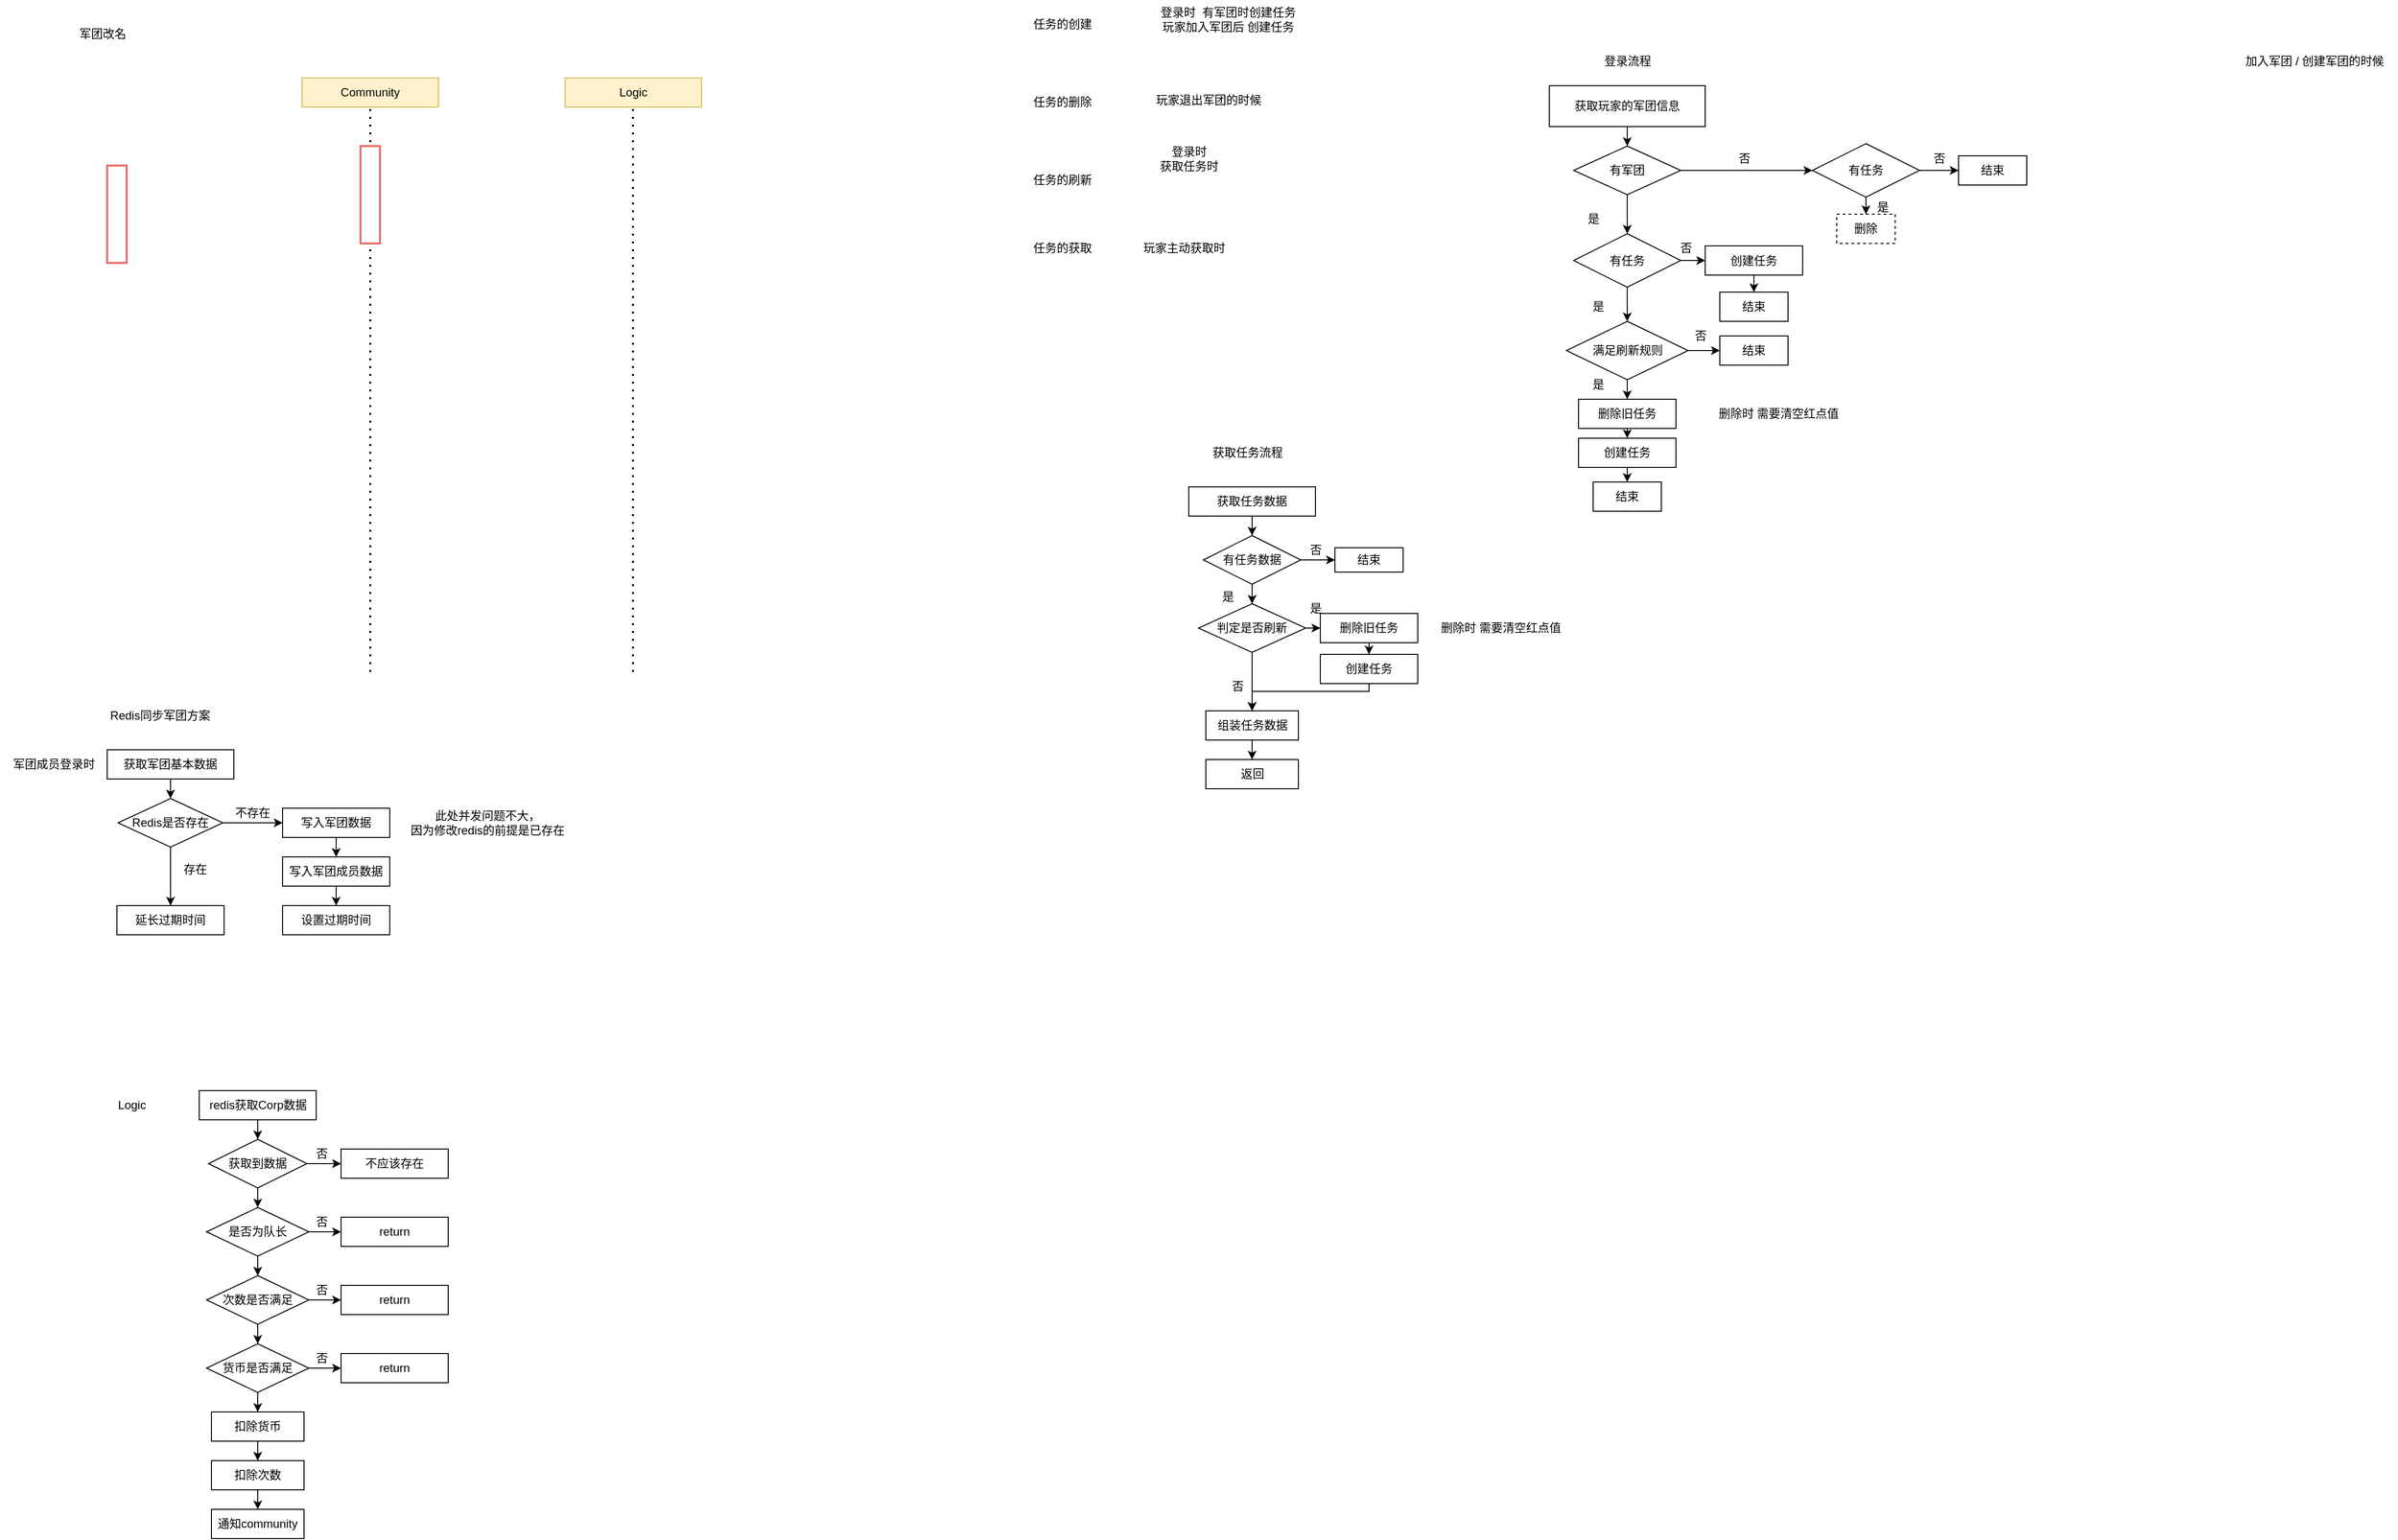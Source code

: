 <mxfile version="24.0.0" type="github">
  <diagram name="第 1 页" id="oSji3m5MZVK4zhBdaprP">
    <mxGraphModel dx="1434" dy="746" grid="1" gridSize="10" guides="1" tooltips="1" connect="1" arrows="1" fold="1" page="1" pageScale="1" pageWidth="4681" pageHeight="3300" math="0" shadow="0">
      <root>
        <mxCell id="0" />
        <mxCell id="1" parent="0" />
        <mxCell id="rDQbJ9bg_vCh2sCzomeY-5" value="军团改名" style="text;html=1;align=center;verticalAlign=middle;resizable=0;points=[];autosize=1;strokeColor=none;fillColor=none;" parent="1" vertex="1">
          <mxGeometry x="80" y="80" width="70" height="30" as="geometry" />
        </mxCell>
        <mxCell id="rDQbJ9bg_vCh2sCzomeY-9" value="" style="group" parent="1" vertex="1" connectable="0">
          <mxGeometry x="320" y="140" width="140" height="610" as="geometry" />
        </mxCell>
        <mxCell id="rDQbJ9bg_vCh2sCzomeY-2" value="Community" style="rounded=0;whiteSpace=wrap;html=1;fillColor=#fff2cc;strokeColor=#d6b656;" parent="rDQbJ9bg_vCh2sCzomeY-9" vertex="1">
          <mxGeometry width="140" height="30" as="geometry" />
        </mxCell>
        <mxCell id="rDQbJ9bg_vCh2sCzomeY-7" value="" style="endArrow=none;dashed=1;html=1;dashPattern=1 3;strokeWidth=2;rounded=0;entryX=0.5;entryY=1;entryDx=0;entryDy=0;" parent="rDQbJ9bg_vCh2sCzomeY-9" target="rDQbJ9bg_vCh2sCzomeY-2" edge="1">
          <mxGeometry width="50" height="50" relative="1" as="geometry">
            <mxPoint x="70" y="610" as="sourcePoint" />
            <mxPoint x="80" y="350" as="targetPoint" />
          </mxGeometry>
        </mxCell>
        <mxCell id="rDQbJ9bg_vCh2sCzomeY-12" value="" style="rounded=0;whiteSpace=wrap;html=1;strokeColor=#EA6B66;strokeWidth=2;" parent="rDQbJ9bg_vCh2sCzomeY-9" vertex="1">
          <mxGeometry x="60" y="70" width="20" height="100" as="geometry" />
        </mxCell>
        <mxCell id="rDQbJ9bg_vCh2sCzomeY-10" value="" style="group" parent="1" vertex="1" connectable="0">
          <mxGeometry x="590" y="140" width="140" height="610" as="geometry" />
        </mxCell>
        <mxCell id="rDQbJ9bg_vCh2sCzomeY-3" value="Logic" style="rounded=0;whiteSpace=wrap;html=1;fillColor=#fff2cc;strokeColor=#d6b656;" parent="rDQbJ9bg_vCh2sCzomeY-10" vertex="1">
          <mxGeometry width="140" height="30" as="geometry" />
        </mxCell>
        <mxCell id="rDQbJ9bg_vCh2sCzomeY-8" value="" style="endArrow=none;dashed=1;html=1;dashPattern=1 3;strokeWidth=2;rounded=0;entryX=0.5;entryY=1;entryDx=0;entryDy=0;" parent="rDQbJ9bg_vCh2sCzomeY-10" edge="1">
          <mxGeometry width="50" height="50" relative="1" as="geometry">
            <mxPoint x="69.58" y="610" as="sourcePoint" />
            <mxPoint x="69.58" y="30" as="targetPoint" />
          </mxGeometry>
        </mxCell>
        <mxCell id="rDQbJ9bg_vCh2sCzomeY-11" value="" style="rounded=0;whiteSpace=wrap;html=1;strokeColor=#EA6B66;strokeWidth=2;" parent="1" vertex="1">
          <mxGeometry x="120" y="230" width="20" height="100" as="geometry" />
        </mxCell>
        <mxCell id="rDQbJ9bg_vCh2sCzomeY-13" value="Redis同步军团方案" style="text;html=1;align=center;verticalAlign=middle;resizable=0;points=[];autosize=1;strokeColor=none;fillColor=none;" parent="1" vertex="1">
          <mxGeometry x="108.75" y="780" width="130" height="30" as="geometry" />
        </mxCell>
        <mxCell id="rDQbJ9bg_vCh2sCzomeY-16" style="edgeStyle=orthogonalEdgeStyle;rounded=0;orthogonalLoop=1;jettySize=auto;html=1;exitX=0.5;exitY=1;exitDx=0;exitDy=0;entryX=0.5;entryY=0;entryDx=0;entryDy=0;" parent="1" source="rDQbJ9bg_vCh2sCzomeY-14" target="rDQbJ9bg_vCh2sCzomeY-15" edge="1">
          <mxGeometry relative="1" as="geometry" />
        </mxCell>
        <mxCell id="rDQbJ9bg_vCh2sCzomeY-14" value="获取军团基本数据" style="rounded=0;whiteSpace=wrap;html=1;" parent="1" vertex="1">
          <mxGeometry x="120" y="830" width="130" height="30" as="geometry" />
        </mxCell>
        <mxCell id="rDQbJ9bg_vCh2sCzomeY-20" style="edgeStyle=orthogonalEdgeStyle;rounded=0;orthogonalLoop=1;jettySize=auto;html=1;exitX=1;exitY=0.5;exitDx=0;exitDy=0;" parent="1" source="rDQbJ9bg_vCh2sCzomeY-15" target="rDQbJ9bg_vCh2sCzomeY-18" edge="1">
          <mxGeometry relative="1" as="geometry" />
        </mxCell>
        <mxCell id="rDQbJ9bg_vCh2sCzomeY-27" style="edgeStyle=orthogonalEdgeStyle;rounded=0;orthogonalLoop=1;jettySize=auto;html=1;exitX=0.5;exitY=1;exitDx=0;exitDy=0;" parent="1" source="rDQbJ9bg_vCh2sCzomeY-15" target="rDQbJ9bg_vCh2sCzomeY-17" edge="1">
          <mxGeometry relative="1" as="geometry" />
        </mxCell>
        <mxCell id="rDQbJ9bg_vCh2sCzomeY-15" value="Redis是否存在" style="rhombus;whiteSpace=wrap;html=1;" parent="1" vertex="1">
          <mxGeometry x="131.25" y="880" width="107.5" height="50" as="geometry" />
        </mxCell>
        <mxCell id="rDQbJ9bg_vCh2sCzomeY-17" value="延长过期时间" style="rounded=0;whiteSpace=wrap;html=1;" parent="1" vertex="1">
          <mxGeometry x="130" y="990" width="110" height="30" as="geometry" />
        </mxCell>
        <mxCell id="rDQbJ9bg_vCh2sCzomeY-21" style="edgeStyle=orthogonalEdgeStyle;rounded=0;orthogonalLoop=1;jettySize=auto;html=1;exitX=0.5;exitY=1;exitDx=0;exitDy=0;" parent="1" source="rDQbJ9bg_vCh2sCzomeY-18" target="rDQbJ9bg_vCh2sCzomeY-19" edge="1">
          <mxGeometry relative="1" as="geometry" />
        </mxCell>
        <mxCell id="rDQbJ9bg_vCh2sCzomeY-18" value="写入军团数据" style="rounded=0;whiteSpace=wrap;html=1;" parent="1" vertex="1">
          <mxGeometry x="300" y="890" width="110" height="30" as="geometry" />
        </mxCell>
        <mxCell id="rDQbJ9bg_vCh2sCzomeY-24" style="edgeStyle=orthogonalEdgeStyle;rounded=0;orthogonalLoop=1;jettySize=auto;html=1;exitX=0.5;exitY=1;exitDx=0;exitDy=0;" parent="1" source="rDQbJ9bg_vCh2sCzomeY-19" target="rDQbJ9bg_vCh2sCzomeY-22" edge="1">
          <mxGeometry relative="1" as="geometry" />
        </mxCell>
        <mxCell id="rDQbJ9bg_vCh2sCzomeY-19" value="写入军团成员数据" style="rounded=0;whiteSpace=wrap;html=1;" parent="1" vertex="1">
          <mxGeometry x="300" y="940" width="110" height="30" as="geometry" />
        </mxCell>
        <mxCell id="rDQbJ9bg_vCh2sCzomeY-22" value="设置过期时间" style="rounded=0;whiteSpace=wrap;html=1;" parent="1" vertex="1">
          <mxGeometry x="300" y="990" width="110" height="30" as="geometry" />
        </mxCell>
        <mxCell id="rDQbJ9bg_vCh2sCzomeY-23" value="军团成员登录时" style="text;html=1;align=center;verticalAlign=middle;resizable=0;points=[];autosize=1;strokeColor=none;fillColor=none;" parent="1" vertex="1">
          <mxGeometry x="10" y="830" width="110" height="30" as="geometry" />
        </mxCell>
        <mxCell id="rDQbJ9bg_vCh2sCzomeY-26" value="此处并发问题不大，&lt;br&gt;因为修改redis的前提是已存在" style="text;html=1;align=center;verticalAlign=middle;resizable=0;points=[];autosize=1;strokeColor=none;fillColor=none;" parent="1" vertex="1">
          <mxGeometry x="420" y="885" width="180" height="40" as="geometry" />
        </mxCell>
        <mxCell id="rDQbJ9bg_vCh2sCzomeY-28" value="不存在" style="text;html=1;align=center;verticalAlign=middle;resizable=0;points=[];autosize=1;strokeColor=none;fillColor=none;" parent="1" vertex="1">
          <mxGeometry x="238.75" y="880" width="60" height="30" as="geometry" />
        </mxCell>
        <mxCell id="rDQbJ9bg_vCh2sCzomeY-29" value="存在" style="text;html=1;align=center;verticalAlign=middle;resizable=0;points=[];autosize=1;strokeColor=none;fillColor=none;" parent="1" vertex="1">
          <mxGeometry x="185" y="938" width="50" height="30" as="geometry" />
        </mxCell>
        <mxCell id="rDQbJ9bg_vCh2sCzomeY-56" style="edgeStyle=orthogonalEdgeStyle;rounded=0;orthogonalLoop=1;jettySize=auto;html=1;exitX=0.5;exitY=1;exitDx=0;exitDy=0;" parent="1" source="rDQbJ9bg_vCh2sCzomeY-32" target="rDQbJ9bg_vCh2sCzomeY-33" edge="1">
          <mxGeometry relative="1" as="geometry" />
        </mxCell>
        <mxCell id="rDQbJ9bg_vCh2sCzomeY-32" value="redis获取Corp数据" style="rounded=0;whiteSpace=wrap;html=1;" parent="1" vertex="1">
          <mxGeometry x="214.5" y="1180" width="120" height="30" as="geometry" />
        </mxCell>
        <mxCell id="rDQbJ9bg_vCh2sCzomeY-54" style="edgeStyle=orthogonalEdgeStyle;rounded=0;orthogonalLoop=1;jettySize=auto;html=1;exitX=0.5;exitY=1;exitDx=0;exitDy=0;entryX=0.5;entryY=0;entryDx=0;entryDy=0;" parent="1" source="rDQbJ9bg_vCh2sCzomeY-33" target="rDQbJ9bg_vCh2sCzomeY-36" edge="1">
          <mxGeometry relative="1" as="geometry" />
        </mxCell>
        <mxCell id="rDQbJ9bg_vCh2sCzomeY-55" style="edgeStyle=orthogonalEdgeStyle;rounded=0;orthogonalLoop=1;jettySize=auto;html=1;exitX=1;exitY=0.5;exitDx=0;exitDy=0;" parent="1" source="rDQbJ9bg_vCh2sCzomeY-33" target="rDQbJ9bg_vCh2sCzomeY-34" edge="1">
          <mxGeometry relative="1" as="geometry" />
        </mxCell>
        <mxCell id="rDQbJ9bg_vCh2sCzomeY-33" value="获取到数据" style="rhombus;whiteSpace=wrap;html=1;" parent="1" vertex="1">
          <mxGeometry x="224" y="1230" width="101" height="50" as="geometry" />
        </mxCell>
        <mxCell id="rDQbJ9bg_vCh2sCzomeY-34" value="不应该存在" style="whiteSpace=wrap;html=1;" parent="1" vertex="1">
          <mxGeometry x="360" y="1240" width="110" height="30" as="geometry" />
        </mxCell>
        <mxCell id="rDQbJ9bg_vCh2sCzomeY-43" style="edgeStyle=orthogonalEdgeStyle;rounded=0;orthogonalLoop=1;jettySize=auto;html=1;exitX=0.5;exitY=1;exitDx=0;exitDy=0;" parent="1" source="rDQbJ9bg_vCh2sCzomeY-36" target="rDQbJ9bg_vCh2sCzomeY-37" edge="1">
          <mxGeometry relative="1" as="geometry" />
        </mxCell>
        <mxCell id="rDQbJ9bg_vCh2sCzomeY-53" style="edgeStyle=orthogonalEdgeStyle;rounded=0;orthogonalLoop=1;jettySize=auto;html=1;exitX=1;exitY=0.5;exitDx=0;exitDy=0;" parent="1" source="rDQbJ9bg_vCh2sCzomeY-36" target="rDQbJ9bg_vCh2sCzomeY-48" edge="1">
          <mxGeometry relative="1" as="geometry" />
        </mxCell>
        <mxCell id="rDQbJ9bg_vCh2sCzomeY-36" value="是否为队长" style="rhombus;whiteSpace=wrap;html=1;" parent="1" vertex="1">
          <mxGeometry x="222" y="1300" width="105" height="50" as="geometry" />
        </mxCell>
        <mxCell id="rDQbJ9bg_vCh2sCzomeY-44" style="edgeStyle=orthogonalEdgeStyle;rounded=0;orthogonalLoop=1;jettySize=auto;html=1;exitX=0.5;exitY=1;exitDx=0;exitDy=0;" parent="1" source="rDQbJ9bg_vCh2sCzomeY-37" target="rDQbJ9bg_vCh2sCzomeY-39" edge="1">
          <mxGeometry relative="1" as="geometry" />
        </mxCell>
        <mxCell id="rDQbJ9bg_vCh2sCzomeY-51" style="edgeStyle=orthogonalEdgeStyle;rounded=0;orthogonalLoop=1;jettySize=auto;html=1;exitX=1;exitY=0.5;exitDx=0;exitDy=0;entryX=0;entryY=0.5;entryDx=0;entryDy=0;" parent="1" source="rDQbJ9bg_vCh2sCzomeY-37" target="rDQbJ9bg_vCh2sCzomeY-49" edge="1">
          <mxGeometry relative="1" as="geometry" />
        </mxCell>
        <mxCell id="rDQbJ9bg_vCh2sCzomeY-37" value="次数是否满足" style="rhombus;whiteSpace=wrap;html=1;" parent="1" vertex="1">
          <mxGeometry x="222" y="1370" width="105" height="50" as="geometry" />
        </mxCell>
        <mxCell id="rDQbJ9bg_vCh2sCzomeY-45" style="edgeStyle=orthogonalEdgeStyle;rounded=0;orthogonalLoop=1;jettySize=auto;html=1;exitX=0.5;exitY=1;exitDx=0;exitDy=0;" parent="1" source="rDQbJ9bg_vCh2sCzomeY-39" target="rDQbJ9bg_vCh2sCzomeY-40" edge="1">
          <mxGeometry relative="1" as="geometry" />
        </mxCell>
        <mxCell id="rDQbJ9bg_vCh2sCzomeY-52" style="edgeStyle=orthogonalEdgeStyle;rounded=0;orthogonalLoop=1;jettySize=auto;html=1;exitX=1;exitY=0.5;exitDx=0;exitDy=0;" parent="1" source="rDQbJ9bg_vCh2sCzomeY-39" target="rDQbJ9bg_vCh2sCzomeY-50" edge="1">
          <mxGeometry relative="1" as="geometry" />
        </mxCell>
        <mxCell id="rDQbJ9bg_vCh2sCzomeY-39" value="货币是否满足" style="rhombus;whiteSpace=wrap;html=1;" parent="1" vertex="1">
          <mxGeometry x="222" y="1440" width="105" height="50" as="geometry" />
        </mxCell>
        <mxCell id="rDQbJ9bg_vCh2sCzomeY-46" style="edgeStyle=orthogonalEdgeStyle;rounded=0;orthogonalLoop=1;jettySize=auto;html=1;exitX=0.5;exitY=1;exitDx=0;exitDy=0;" parent="1" source="rDQbJ9bg_vCh2sCzomeY-40" target="rDQbJ9bg_vCh2sCzomeY-41" edge="1">
          <mxGeometry relative="1" as="geometry" />
        </mxCell>
        <mxCell id="rDQbJ9bg_vCh2sCzomeY-40" value="扣除货币" style="rounded=0;whiteSpace=wrap;html=1;" parent="1" vertex="1">
          <mxGeometry x="227" y="1510" width="95" height="30" as="geometry" />
        </mxCell>
        <mxCell id="rDQbJ9bg_vCh2sCzomeY-47" style="edgeStyle=orthogonalEdgeStyle;rounded=0;orthogonalLoop=1;jettySize=auto;html=1;exitX=0.5;exitY=1;exitDx=0;exitDy=0;entryX=0.5;entryY=0;entryDx=0;entryDy=0;" parent="1" source="rDQbJ9bg_vCh2sCzomeY-41" target="rDQbJ9bg_vCh2sCzomeY-42" edge="1">
          <mxGeometry relative="1" as="geometry" />
        </mxCell>
        <mxCell id="rDQbJ9bg_vCh2sCzomeY-41" value="扣除次数" style="rounded=0;whiteSpace=wrap;html=1;" parent="1" vertex="1">
          <mxGeometry x="227" y="1560" width="95" height="30" as="geometry" />
        </mxCell>
        <mxCell id="rDQbJ9bg_vCh2sCzomeY-42" value="通知community" style="rounded=0;whiteSpace=wrap;html=1;" parent="1" vertex="1">
          <mxGeometry x="227" y="1610" width="95" height="30" as="geometry" />
        </mxCell>
        <mxCell id="rDQbJ9bg_vCh2sCzomeY-48" value="return" style="whiteSpace=wrap;html=1;" parent="1" vertex="1">
          <mxGeometry x="360" y="1310" width="110" height="30" as="geometry" />
        </mxCell>
        <mxCell id="rDQbJ9bg_vCh2sCzomeY-49" value="return" style="whiteSpace=wrap;html=1;" parent="1" vertex="1">
          <mxGeometry x="360" y="1380" width="110" height="30" as="geometry" />
        </mxCell>
        <mxCell id="rDQbJ9bg_vCh2sCzomeY-50" value="return" style="whiteSpace=wrap;html=1;" parent="1" vertex="1">
          <mxGeometry x="360" y="1450" width="110" height="30" as="geometry" />
        </mxCell>
        <mxCell id="rDQbJ9bg_vCh2sCzomeY-57" value="否" style="text;html=1;align=center;verticalAlign=middle;resizable=0;points=[];autosize=1;strokeColor=none;fillColor=none;" parent="1" vertex="1">
          <mxGeometry x="320" y="1230" width="40" height="30" as="geometry" />
        </mxCell>
        <mxCell id="rDQbJ9bg_vCh2sCzomeY-58" value="否" style="text;html=1;align=center;verticalAlign=middle;resizable=0;points=[];autosize=1;strokeColor=none;fillColor=none;" parent="1" vertex="1">
          <mxGeometry x="320" y="1300" width="40" height="30" as="geometry" />
        </mxCell>
        <mxCell id="rDQbJ9bg_vCh2sCzomeY-59" value="否" style="text;html=1;align=center;verticalAlign=middle;resizable=0;points=[];autosize=1;strokeColor=none;fillColor=none;" parent="1" vertex="1">
          <mxGeometry x="320" y="1370" width="40" height="30" as="geometry" />
        </mxCell>
        <mxCell id="rDQbJ9bg_vCh2sCzomeY-61" value="否" style="text;html=1;align=center;verticalAlign=middle;resizable=0;points=[];autosize=1;strokeColor=none;fillColor=none;" parent="1" vertex="1">
          <mxGeometry x="320" y="1440" width="40" height="30" as="geometry" />
        </mxCell>
        <mxCell id="rDQbJ9bg_vCh2sCzomeY-62" value="Logic" style="text;html=1;align=center;verticalAlign=middle;resizable=0;points=[];autosize=1;strokeColor=none;fillColor=none;" parent="1" vertex="1">
          <mxGeometry x="120" y="1180" width="50" height="30" as="geometry" />
        </mxCell>
        <mxCell id="Tj6smirL2t5hEGaFXOOK-1" value="任务的创建" style="text;html=1;align=center;verticalAlign=middle;resizable=0;points=[];autosize=1;strokeColor=none;fillColor=none;" vertex="1" parent="1">
          <mxGeometry x="1060" y="70" width="80" height="30" as="geometry" />
        </mxCell>
        <mxCell id="Tj6smirL2t5hEGaFXOOK-2" value="任务的删除" style="text;html=1;align=center;verticalAlign=middle;resizable=0;points=[];autosize=1;strokeColor=none;fillColor=none;" vertex="1" parent="1">
          <mxGeometry x="1060" y="150" width="80" height="30" as="geometry" />
        </mxCell>
        <mxCell id="Tj6smirL2t5hEGaFXOOK-3" value="任务的刷新" style="text;html=1;align=center;verticalAlign=middle;resizable=0;points=[];autosize=1;strokeColor=none;fillColor=none;" vertex="1" parent="1">
          <mxGeometry x="1060" y="230" width="80" height="30" as="geometry" />
        </mxCell>
        <mxCell id="Tj6smirL2t5hEGaFXOOK-4" value="任务的获取" style="text;html=1;align=center;verticalAlign=middle;resizable=0;points=[];autosize=1;strokeColor=none;fillColor=none;" vertex="1" parent="1">
          <mxGeometry x="1060" y="300" width="80" height="30" as="geometry" />
        </mxCell>
        <mxCell id="Tj6smirL2t5hEGaFXOOK-5" value="登录时&amp;nbsp; 有军团时创建任务&lt;div&gt;玩家加入军团后 创建任务&lt;/div&gt;" style="text;html=1;align=center;verticalAlign=middle;resizable=0;points=[];autosize=1;strokeColor=none;fillColor=none;" vertex="1" parent="1">
          <mxGeometry x="1190" y="60" width="160" height="40" as="geometry" />
        </mxCell>
        <mxCell id="Tj6smirL2t5hEGaFXOOK-6" value="玩家退出军团的时候" style="text;html=1;align=center;verticalAlign=middle;resizable=0;points=[];autosize=1;strokeColor=none;fillColor=none;" vertex="1" parent="1">
          <mxGeometry x="1185" y="148" width="130" height="30" as="geometry" />
        </mxCell>
        <mxCell id="Tj6smirL2t5hEGaFXOOK-7" value="登录时&lt;div&gt;获取任务时&lt;/div&gt;" style="text;html=1;align=center;verticalAlign=middle;resizable=0;points=[];autosize=1;strokeColor=none;fillColor=none;" vertex="1" parent="1">
          <mxGeometry x="1190" y="203" width="80" height="40" as="geometry" />
        </mxCell>
        <mxCell id="Tj6smirL2t5hEGaFXOOK-8" value="玩家主动获取时" style="text;html=1;align=center;verticalAlign=middle;resizable=0;points=[];autosize=1;strokeColor=none;fillColor=none;" vertex="1" parent="1">
          <mxGeometry x="1170" y="300" width="110" height="30" as="geometry" />
        </mxCell>
        <mxCell id="Tj6smirL2t5hEGaFXOOK-29" style="edgeStyle=orthogonalEdgeStyle;rounded=0;orthogonalLoop=1;jettySize=auto;html=1;exitX=0.5;exitY=1;exitDx=0;exitDy=0;" edge="1" parent="1" source="Tj6smirL2t5hEGaFXOOK-9" target="Tj6smirL2t5hEGaFXOOK-11">
          <mxGeometry relative="1" as="geometry" />
        </mxCell>
        <mxCell id="Tj6smirL2t5hEGaFXOOK-9" value="获取玩家的军团信息" style="rounded=0;whiteSpace=wrap;html=1;" vertex="1" parent="1">
          <mxGeometry x="1600" y="148" width="160" height="42" as="geometry" />
        </mxCell>
        <mxCell id="Tj6smirL2t5hEGaFXOOK-10" value="登录流程" style="text;html=1;align=center;verticalAlign=middle;resizable=0;points=[];autosize=1;strokeColor=none;fillColor=none;" vertex="1" parent="1">
          <mxGeometry x="1645" y="108" width="70" height="30" as="geometry" />
        </mxCell>
        <mxCell id="Tj6smirL2t5hEGaFXOOK-30" style="edgeStyle=orthogonalEdgeStyle;rounded=0;orthogonalLoop=1;jettySize=auto;html=1;exitX=1;exitY=0.5;exitDx=0;exitDy=0;entryX=0;entryY=0.5;entryDx=0;entryDy=0;" edge="1" parent="1" source="Tj6smirL2t5hEGaFXOOK-11" target="Tj6smirL2t5hEGaFXOOK-15">
          <mxGeometry relative="1" as="geometry" />
        </mxCell>
        <mxCell id="Tj6smirL2t5hEGaFXOOK-33" style="edgeStyle=orthogonalEdgeStyle;rounded=0;orthogonalLoop=1;jettySize=auto;html=1;exitX=0.5;exitY=1;exitDx=0;exitDy=0;" edge="1" parent="1" source="Tj6smirL2t5hEGaFXOOK-11" target="Tj6smirL2t5hEGaFXOOK-19">
          <mxGeometry relative="1" as="geometry" />
        </mxCell>
        <mxCell id="Tj6smirL2t5hEGaFXOOK-11" value="有军团" style="rhombus;whiteSpace=wrap;html=1;" vertex="1" parent="1">
          <mxGeometry x="1625" y="210" width="110" height="50" as="geometry" />
        </mxCell>
        <mxCell id="Tj6smirL2t5hEGaFXOOK-31" style="edgeStyle=orthogonalEdgeStyle;rounded=0;orthogonalLoop=1;jettySize=auto;html=1;exitX=1;exitY=0.5;exitDx=0;exitDy=0;" edge="1" parent="1" source="Tj6smirL2t5hEGaFXOOK-15" target="Tj6smirL2t5hEGaFXOOK-18">
          <mxGeometry relative="1" as="geometry" />
        </mxCell>
        <mxCell id="Tj6smirL2t5hEGaFXOOK-32" style="edgeStyle=orthogonalEdgeStyle;rounded=0;orthogonalLoop=1;jettySize=auto;html=1;exitX=0.5;exitY=1;exitDx=0;exitDy=0;" edge="1" parent="1" source="Tj6smirL2t5hEGaFXOOK-15" target="Tj6smirL2t5hEGaFXOOK-17">
          <mxGeometry relative="1" as="geometry" />
        </mxCell>
        <mxCell id="Tj6smirL2t5hEGaFXOOK-15" value="有任务" style="rhombus;whiteSpace=wrap;html=1;" vertex="1" parent="1">
          <mxGeometry x="1870" y="207.5" width="110" height="55" as="geometry" />
        </mxCell>
        <mxCell id="Tj6smirL2t5hEGaFXOOK-17" value="删除" style="whiteSpace=wrap;html=1;dashed=1;" vertex="1" parent="1">
          <mxGeometry x="1895" y="280" width="60" height="30" as="geometry" />
        </mxCell>
        <mxCell id="Tj6smirL2t5hEGaFXOOK-18" value="结束" style="whiteSpace=wrap;html=1;" vertex="1" parent="1">
          <mxGeometry x="2020" y="220" width="70" height="30" as="geometry" />
        </mxCell>
        <mxCell id="Tj6smirL2t5hEGaFXOOK-34" style="edgeStyle=orthogonalEdgeStyle;rounded=0;orthogonalLoop=1;jettySize=auto;html=1;exitX=1;exitY=0.5;exitDx=0;exitDy=0;entryX=0;entryY=0.5;entryDx=0;entryDy=0;" edge="1" parent="1" source="Tj6smirL2t5hEGaFXOOK-19" target="Tj6smirL2t5hEGaFXOOK-22">
          <mxGeometry relative="1" as="geometry" />
        </mxCell>
        <mxCell id="Tj6smirL2t5hEGaFXOOK-35" style="edgeStyle=orthogonalEdgeStyle;rounded=0;orthogonalLoop=1;jettySize=auto;html=1;exitX=0.5;exitY=1;exitDx=0;exitDy=0;" edge="1" parent="1" source="Tj6smirL2t5hEGaFXOOK-19" target="Tj6smirL2t5hEGaFXOOK-21">
          <mxGeometry relative="1" as="geometry" />
        </mxCell>
        <mxCell id="Tj6smirL2t5hEGaFXOOK-19" value="有任务" style="rhombus;whiteSpace=wrap;html=1;" vertex="1" parent="1">
          <mxGeometry x="1625" y="300" width="110" height="55" as="geometry" />
        </mxCell>
        <mxCell id="Tj6smirL2t5hEGaFXOOK-36" style="edgeStyle=orthogonalEdgeStyle;rounded=0;orthogonalLoop=1;jettySize=auto;html=1;exitX=0.5;exitY=1;exitDx=0;exitDy=0;" edge="1" parent="1" source="Tj6smirL2t5hEGaFXOOK-21" target="Tj6smirL2t5hEGaFXOOK-24">
          <mxGeometry relative="1" as="geometry" />
        </mxCell>
        <mxCell id="Tj6smirL2t5hEGaFXOOK-41" style="edgeStyle=orthogonalEdgeStyle;rounded=0;orthogonalLoop=1;jettySize=auto;html=1;exitX=1;exitY=0.5;exitDx=0;exitDy=0;" edge="1" parent="1" source="Tj6smirL2t5hEGaFXOOK-21" target="Tj6smirL2t5hEGaFXOOK-25">
          <mxGeometry relative="1" as="geometry" />
        </mxCell>
        <mxCell id="Tj6smirL2t5hEGaFXOOK-21" value="满足刷新规则" style="rhombus;whiteSpace=wrap;html=1;" vertex="1" parent="1">
          <mxGeometry x="1617.5" y="390" width="125" height="60" as="geometry" />
        </mxCell>
        <mxCell id="Tj6smirL2t5hEGaFXOOK-39" style="edgeStyle=orthogonalEdgeStyle;rounded=0;orthogonalLoop=1;jettySize=auto;html=1;exitX=0.5;exitY=1;exitDx=0;exitDy=0;" edge="1" parent="1" source="Tj6smirL2t5hEGaFXOOK-22" target="Tj6smirL2t5hEGaFXOOK-23">
          <mxGeometry relative="1" as="geometry" />
        </mxCell>
        <mxCell id="Tj6smirL2t5hEGaFXOOK-22" value="创建任务" style="whiteSpace=wrap;html=1;" vertex="1" parent="1">
          <mxGeometry x="1760" y="312.5" width="100" height="30" as="geometry" />
        </mxCell>
        <mxCell id="Tj6smirL2t5hEGaFXOOK-23" value="结束" style="whiteSpace=wrap;html=1;" vertex="1" parent="1">
          <mxGeometry x="1775" y="360" width="70" height="30" as="geometry" />
        </mxCell>
        <mxCell id="Tj6smirL2t5hEGaFXOOK-37" style="edgeStyle=orthogonalEdgeStyle;rounded=0;orthogonalLoop=1;jettySize=auto;html=1;exitX=0.5;exitY=1;exitDx=0;exitDy=0;" edge="1" parent="1" source="Tj6smirL2t5hEGaFXOOK-24" target="Tj6smirL2t5hEGaFXOOK-26">
          <mxGeometry relative="1" as="geometry" />
        </mxCell>
        <mxCell id="Tj6smirL2t5hEGaFXOOK-24" value="删除旧任务" style="whiteSpace=wrap;html=1;" vertex="1" parent="1">
          <mxGeometry x="1630" y="470" width="100" height="30" as="geometry" />
        </mxCell>
        <mxCell id="Tj6smirL2t5hEGaFXOOK-25" value="结束" style="whiteSpace=wrap;html=1;" vertex="1" parent="1">
          <mxGeometry x="1775" y="405" width="70" height="30" as="geometry" />
        </mxCell>
        <mxCell id="Tj6smirL2t5hEGaFXOOK-38" style="edgeStyle=orthogonalEdgeStyle;rounded=0;orthogonalLoop=1;jettySize=auto;html=1;entryX=0.5;entryY=0;entryDx=0;entryDy=0;" edge="1" parent="1" source="Tj6smirL2t5hEGaFXOOK-26" target="Tj6smirL2t5hEGaFXOOK-27">
          <mxGeometry relative="1" as="geometry" />
        </mxCell>
        <mxCell id="Tj6smirL2t5hEGaFXOOK-26" value="创建任务" style="whiteSpace=wrap;html=1;" vertex="1" parent="1">
          <mxGeometry x="1630" y="510" width="100" height="30" as="geometry" />
        </mxCell>
        <mxCell id="Tj6smirL2t5hEGaFXOOK-27" value="结束" style="whiteSpace=wrap;html=1;" vertex="1" parent="1">
          <mxGeometry x="1645" y="555" width="70" height="30" as="geometry" />
        </mxCell>
        <mxCell id="Tj6smirL2t5hEGaFXOOK-42" value="否" style="text;html=1;align=center;verticalAlign=middle;resizable=0;points=[];autosize=1;strokeColor=none;fillColor=none;" vertex="1" parent="1">
          <mxGeometry x="1780" y="208" width="40" height="30" as="geometry" />
        </mxCell>
        <mxCell id="Tj6smirL2t5hEGaFXOOK-43" value="否" style="text;html=1;align=center;verticalAlign=middle;resizable=0;points=[];autosize=1;strokeColor=none;fillColor=none;" vertex="1" parent="1">
          <mxGeometry x="1980" y="208" width="40" height="30" as="geometry" />
        </mxCell>
        <mxCell id="Tj6smirL2t5hEGaFXOOK-44" value="是" style="text;html=1;align=center;verticalAlign=middle;resizable=0;points=[];autosize=1;strokeColor=none;fillColor=none;" vertex="1" parent="1">
          <mxGeometry x="1922" y="258" width="40" height="30" as="geometry" />
        </mxCell>
        <mxCell id="Tj6smirL2t5hEGaFXOOK-45" value="是" style="text;html=1;align=center;verticalAlign=middle;resizable=0;points=[];autosize=1;strokeColor=none;fillColor=none;" vertex="1" parent="1">
          <mxGeometry x="1625" y="270" width="40" height="30" as="geometry" />
        </mxCell>
        <mxCell id="Tj6smirL2t5hEGaFXOOK-46" value="否" style="text;html=1;align=center;verticalAlign=middle;resizable=0;points=[];autosize=1;strokeColor=none;fillColor=none;" vertex="1" parent="1">
          <mxGeometry x="1720" y="300" width="40" height="30" as="geometry" />
        </mxCell>
        <mxCell id="Tj6smirL2t5hEGaFXOOK-47" value="是" style="text;html=1;align=center;verticalAlign=middle;resizable=0;points=[];autosize=1;strokeColor=none;fillColor=none;" vertex="1" parent="1">
          <mxGeometry x="1630" y="360" width="40" height="30" as="geometry" />
        </mxCell>
        <mxCell id="Tj6smirL2t5hEGaFXOOK-48" value="是" style="text;html=1;align=center;verticalAlign=middle;resizable=0;points=[];autosize=1;strokeColor=none;fillColor=none;" vertex="1" parent="1">
          <mxGeometry x="1630" y="440" width="40" height="30" as="geometry" />
        </mxCell>
        <mxCell id="Tj6smirL2t5hEGaFXOOK-49" value="否" style="text;html=1;align=center;verticalAlign=middle;resizable=0;points=[];autosize=1;strokeColor=none;fillColor=none;" vertex="1" parent="1">
          <mxGeometry x="1735" y="390" width="40" height="30" as="geometry" />
        </mxCell>
        <mxCell id="Tj6smirL2t5hEGaFXOOK-50" value="加入军团 / 创建军团的时候" style="text;html=1;align=center;verticalAlign=middle;resizable=0;points=[];autosize=1;strokeColor=none;fillColor=none;" vertex="1" parent="1">
          <mxGeometry x="2300" y="108" width="170" height="30" as="geometry" />
        </mxCell>
        <mxCell id="Tj6smirL2t5hEGaFXOOK-52" value="获取任务流程" style="text;html=1;align=center;verticalAlign=middle;resizable=0;points=[];autosize=1;strokeColor=none;fillColor=none;" vertex="1" parent="1">
          <mxGeometry x="1240" y="510" width="100" height="30" as="geometry" />
        </mxCell>
        <mxCell id="Tj6smirL2t5hEGaFXOOK-57" style="edgeStyle=orthogonalEdgeStyle;rounded=0;orthogonalLoop=1;jettySize=auto;html=1;exitX=0.5;exitY=1;exitDx=0;exitDy=0;" edge="1" parent="1" source="Tj6smirL2t5hEGaFXOOK-54" target="Tj6smirL2t5hEGaFXOOK-56">
          <mxGeometry relative="1" as="geometry" />
        </mxCell>
        <mxCell id="Tj6smirL2t5hEGaFXOOK-54" value="获取任务数据" style="rounded=0;whiteSpace=wrap;html=1;" vertex="1" parent="1">
          <mxGeometry x="1230" y="560" width="130" height="30" as="geometry" />
        </mxCell>
        <mxCell id="Tj6smirL2t5hEGaFXOOK-70" style="edgeStyle=orthogonalEdgeStyle;rounded=0;orthogonalLoop=1;jettySize=auto;html=1;exitX=0.5;exitY=1;exitDx=0;exitDy=0;" edge="1" parent="1" source="Tj6smirL2t5hEGaFXOOK-55" target="Tj6smirL2t5hEGaFXOOK-62">
          <mxGeometry relative="1" as="geometry" />
        </mxCell>
        <mxCell id="Tj6smirL2t5hEGaFXOOK-73" style="edgeStyle=orthogonalEdgeStyle;rounded=0;orthogonalLoop=1;jettySize=auto;html=1;exitX=1;exitY=0.5;exitDx=0;exitDy=0;" edge="1" parent="1" source="Tj6smirL2t5hEGaFXOOK-55" target="Tj6smirL2t5hEGaFXOOK-64">
          <mxGeometry relative="1" as="geometry" />
        </mxCell>
        <mxCell id="Tj6smirL2t5hEGaFXOOK-55" value="判定是否刷新" style="rhombus;whiteSpace=wrap;html=1;" vertex="1" parent="1">
          <mxGeometry x="1240" y="680" width="110" height="50" as="geometry" />
        </mxCell>
        <mxCell id="Tj6smirL2t5hEGaFXOOK-58" style="edgeStyle=orthogonalEdgeStyle;rounded=0;orthogonalLoop=1;jettySize=auto;html=1;exitX=0.5;exitY=1;exitDx=0;exitDy=0;" edge="1" parent="1" source="Tj6smirL2t5hEGaFXOOK-56" target="Tj6smirL2t5hEGaFXOOK-55">
          <mxGeometry relative="1" as="geometry" />
        </mxCell>
        <mxCell id="Tj6smirL2t5hEGaFXOOK-74" style="edgeStyle=orthogonalEdgeStyle;rounded=0;orthogonalLoop=1;jettySize=auto;html=1;exitX=1;exitY=0.5;exitDx=0;exitDy=0;" edge="1" parent="1" source="Tj6smirL2t5hEGaFXOOK-56" target="Tj6smirL2t5hEGaFXOOK-60">
          <mxGeometry relative="1" as="geometry" />
        </mxCell>
        <mxCell id="Tj6smirL2t5hEGaFXOOK-56" value="有任务数据" style="rhombus;whiteSpace=wrap;html=1;" vertex="1" parent="1">
          <mxGeometry x="1245" y="610" width="100" height="50" as="geometry" />
        </mxCell>
        <mxCell id="Tj6smirL2t5hEGaFXOOK-60" value="结束" style="rounded=0;whiteSpace=wrap;html=1;" vertex="1" parent="1">
          <mxGeometry x="1380" y="622.5" width="70" height="25" as="geometry" />
        </mxCell>
        <mxCell id="Tj6smirL2t5hEGaFXOOK-72" style="edgeStyle=orthogonalEdgeStyle;rounded=0;orthogonalLoop=1;jettySize=auto;html=1;exitX=0.5;exitY=1;exitDx=0;exitDy=0;entryX=0.5;entryY=0;entryDx=0;entryDy=0;" edge="1" parent="1" source="Tj6smirL2t5hEGaFXOOK-62" target="Tj6smirL2t5hEGaFXOOK-68">
          <mxGeometry relative="1" as="geometry" />
        </mxCell>
        <mxCell id="Tj6smirL2t5hEGaFXOOK-62" value="组装任务数据" style="rounded=0;whiteSpace=wrap;html=1;" vertex="1" parent="1">
          <mxGeometry x="1247.5" y="790" width="95" height="30" as="geometry" />
        </mxCell>
        <mxCell id="Tj6smirL2t5hEGaFXOOK-63" style="edgeStyle=orthogonalEdgeStyle;rounded=0;orthogonalLoop=1;jettySize=auto;html=1;exitX=0.5;exitY=1;exitDx=0;exitDy=0;" edge="1" parent="1" source="Tj6smirL2t5hEGaFXOOK-64" target="Tj6smirL2t5hEGaFXOOK-65">
          <mxGeometry relative="1" as="geometry" />
        </mxCell>
        <mxCell id="Tj6smirL2t5hEGaFXOOK-64" value="删除旧任务" style="whiteSpace=wrap;html=1;" vertex="1" parent="1">
          <mxGeometry x="1365" y="690" width="100" height="30" as="geometry" />
        </mxCell>
        <mxCell id="Tj6smirL2t5hEGaFXOOK-71" style="edgeStyle=orthogonalEdgeStyle;rounded=0;orthogonalLoop=1;jettySize=auto;html=1;exitX=0.5;exitY=1;exitDx=0;exitDy=0;entryX=0.5;entryY=0;entryDx=0;entryDy=0;" edge="1" parent="1" source="Tj6smirL2t5hEGaFXOOK-65" target="Tj6smirL2t5hEGaFXOOK-62">
          <mxGeometry relative="1" as="geometry">
            <Array as="points">
              <mxPoint x="1415" y="770" />
              <mxPoint x="1295" y="770" />
            </Array>
          </mxGeometry>
        </mxCell>
        <mxCell id="Tj6smirL2t5hEGaFXOOK-65" value="创建任务" style="whiteSpace=wrap;html=1;" vertex="1" parent="1">
          <mxGeometry x="1365" y="732" width="100" height="30" as="geometry" />
        </mxCell>
        <mxCell id="Tj6smirL2t5hEGaFXOOK-66" value="删除时 需要清空红点值" style="text;html=1;align=center;verticalAlign=middle;resizable=0;points=[];autosize=1;strokeColor=none;fillColor=none;" vertex="1" parent="1">
          <mxGeometry x="1760" y="470" width="150" height="30" as="geometry" />
        </mxCell>
        <mxCell id="Tj6smirL2t5hEGaFXOOK-67" value="删除时 需要清空红点值" style="text;html=1;align=center;verticalAlign=middle;resizable=0;points=[];autosize=1;strokeColor=none;fillColor=none;" vertex="1" parent="1">
          <mxGeometry x="1475" y="690" width="150" height="30" as="geometry" />
        </mxCell>
        <mxCell id="Tj6smirL2t5hEGaFXOOK-68" value="返回" style="rounded=0;whiteSpace=wrap;html=1;" vertex="1" parent="1">
          <mxGeometry x="1247.5" y="840" width="95" height="30" as="geometry" />
        </mxCell>
        <mxCell id="Tj6smirL2t5hEGaFXOOK-75" value="否" style="text;html=1;align=center;verticalAlign=middle;resizable=0;points=[];autosize=1;strokeColor=none;fillColor=none;" vertex="1" parent="1">
          <mxGeometry x="1340" y="610" width="40" height="30" as="geometry" />
        </mxCell>
        <mxCell id="Tj6smirL2t5hEGaFXOOK-76" value="否" style="text;html=1;align=center;verticalAlign=middle;resizable=0;points=[];autosize=1;strokeColor=none;fillColor=none;" vertex="1" parent="1">
          <mxGeometry x="1260" y="750" width="40" height="30" as="geometry" />
        </mxCell>
        <mxCell id="Tj6smirL2t5hEGaFXOOK-77" value="是" style="text;html=1;align=center;verticalAlign=middle;resizable=0;points=[];autosize=1;strokeColor=none;fillColor=none;" vertex="1" parent="1">
          <mxGeometry x="1250" y="658" width="40" height="30" as="geometry" />
        </mxCell>
        <mxCell id="Tj6smirL2t5hEGaFXOOK-78" value="是" style="text;html=1;align=center;verticalAlign=middle;resizable=0;points=[];autosize=1;strokeColor=none;fillColor=none;" vertex="1" parent="1">
          <mxGeometry x="1340" y="670" width="40" height="30" as="geometry" />
        </mxCell>
      </root>
    </mxGraphModel>
  </diagram>
</mxfile>
